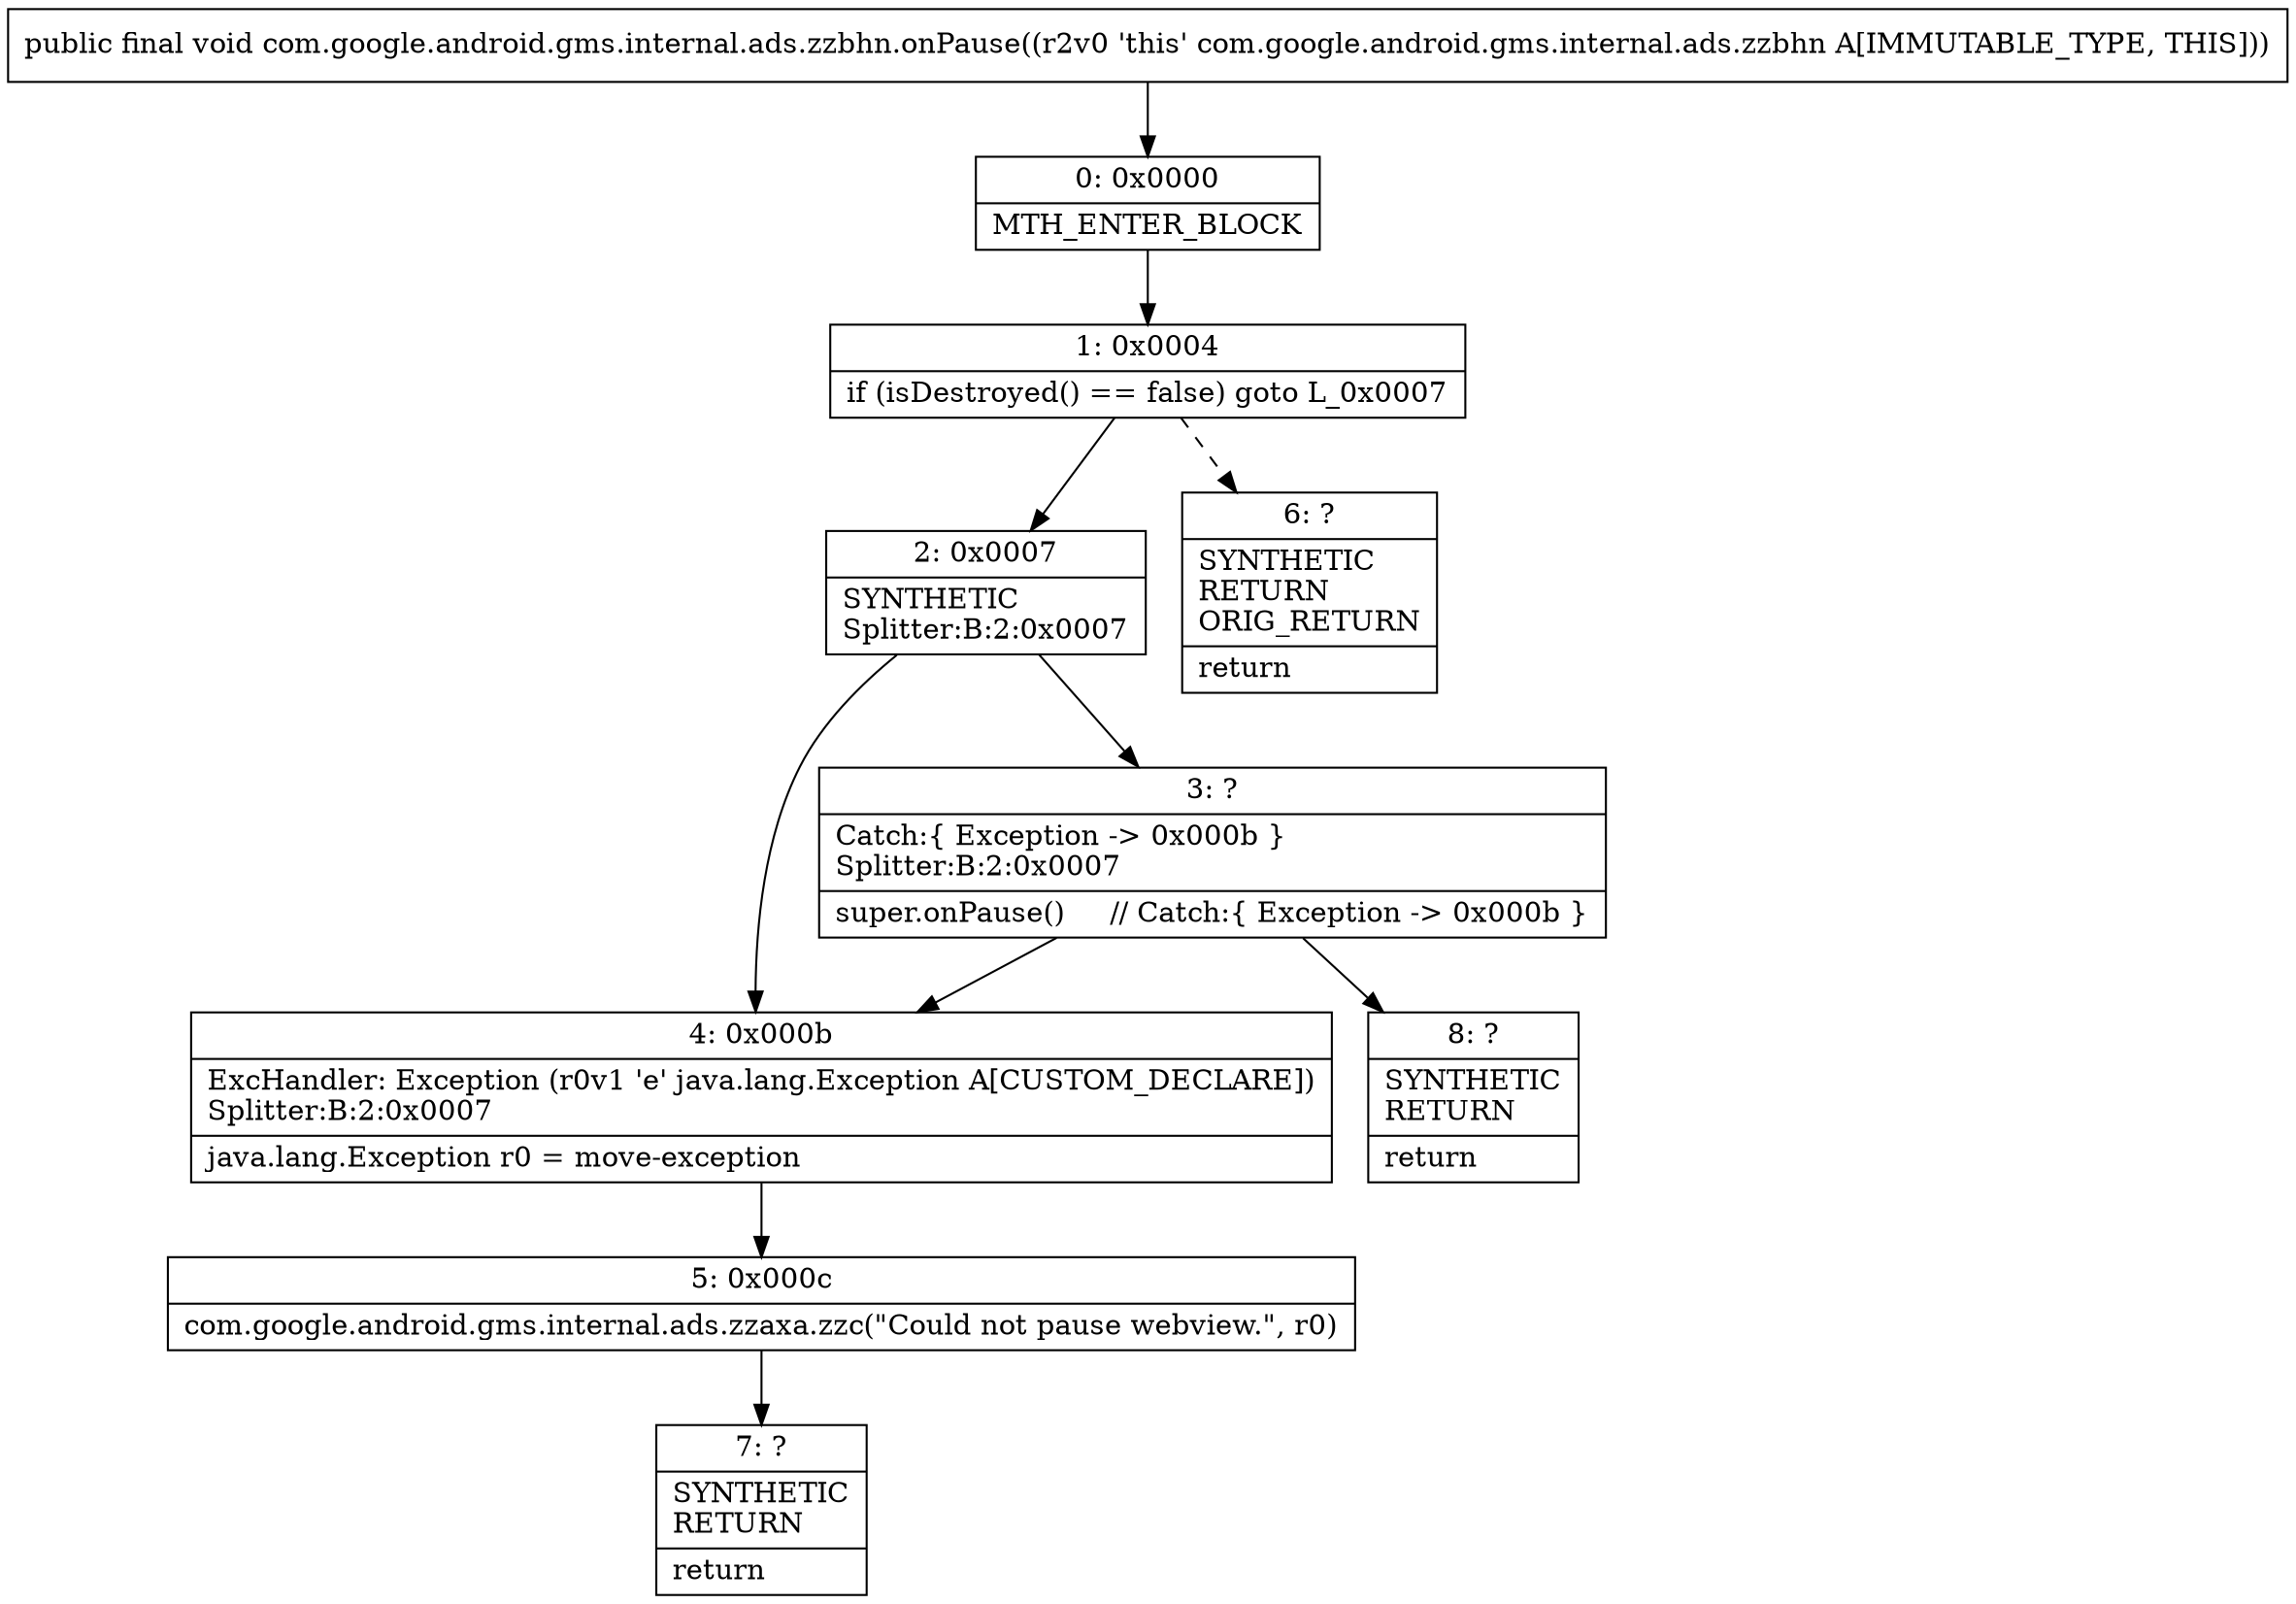 digraph "CFG forcom.google.android.gms.internal.ads.zzbhn.onPause()V" {
Node_0 [shape=record,label="{0\:\ 0x0000|MTH_ENTER_BLOCK\l}"];
Node_1 [shape=record,label="{1\:\ 0x0004|if (isDestroyed() == false) goto L_0x0007\l}"];
Node_2 [shape=record,label="{2\:\ 0x0007|SYNTHETIC\lSplitter:B:2:0x0007\l}"];
Node_3 [shape=record,label="{3\:\ ?|Catch:\{ Exception \-\> 0x000b \}\lSplitter:B:2:0x0007\l|super.onPause()     \/\/ Catch:\{ Exception \-\> 0x000b \}\l}"];
Node_4 [shape=record,label="{4\:\ 0x000b|ExcHandler: Exception (r0v1 'e' java.lang.Exception A[CUSTOM_DECLARE])\lSplitter:B:2:0x0007\l|java.lang.Exception r0 = move\-exception\l}"];
Node_5 [shape=record,label="{5\:\ 0x000c|com.google.android.gms.internal.ads.zzaxa.zzc(\"Could not pause webview.\", r0)\l}"];
Node_6 [shape=record,label="{6\:\ ?|SYNTHETIC\lRETURN\lORIG_RETURN\l|return\l}"];
Node_7 [shape=record,label="{7\:\ ?|SYNTHETIC\lRETURN\l|return\l}"];
Node_8 [shape=record,label="{8\:\ ?|SYNTHETIC\lRETURN\l|return\l}"];
MethodNode[shape=record,label="{public final void com.google.android.gms.internal.ads.zzbhn.onPause((r2v0 'this' com.google.android.gms.internal.ads.zzbhn A[IMMUTABLE_TYPE, THIS])) }"];
MethodNode -> Node_0;
Node_0 -> Node_1;
Node_1 -> Node_2;
Node_1 -> Node_6[style=dashed];
Node_2 -> Node_3;
Node_2 -> Node_4;
Node_3 -> Node_4;
Node_3 -> Node_8;
Node_4 -> Node_5;
Node_5 -> Node_7;
}

